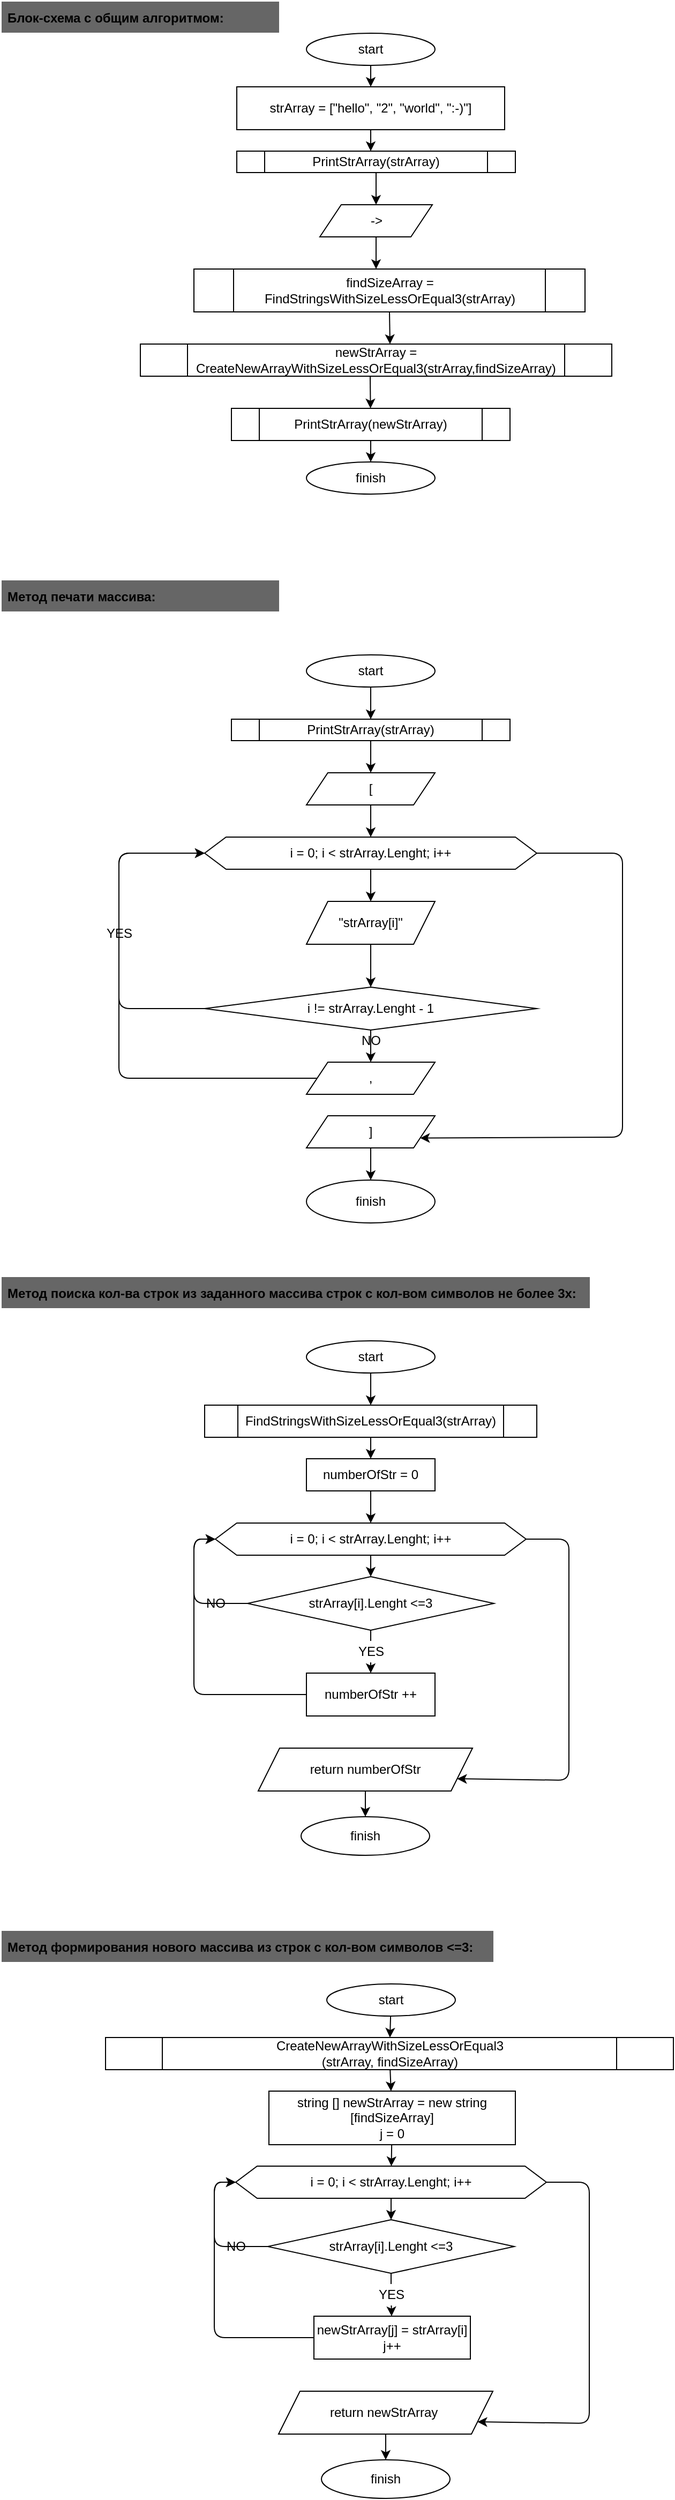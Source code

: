 <mxfile>
    <diagram id="MCp5WXQPiDL-UYBVWl2g" name="Page-1">
        <mxGraphModel dx="1348" dy="729" grid="1" gridSize="10" guides="1" tooltips="1" connect="1" arrows="1" fold="1" page="1" pageScale="1" pageWidth="827" pageHeight="1169" math="0" shadow="0">
            <root>
                <mxCell id="0"/>
                <mxCell id="1" parent="0"/>
                <mxCell id="2" value="" style="edgeStyle=none;html=1;" edge="1" parent="1" source="3" target="9">
                    <mxGeometry relative="1" as="geometry"/>
                </mxCell>
                <mxCell id="3" value="start" style="ellipse;whiteSpace=wrap;html=1;" vertex="1" parent="1">
                    <mxGeometry x="325" y="60" width="120" height="30" as="geometry"/>
                </mxCell>
                <mxCell id="4" value="Блок-схема с общим алгоритмом: " style="text;strokeColor=#FFFFFF;fillColor=#666666;align=left;verticalAlign=middle;spacingLeft=4;spacingRight=4;overflow=hidden;points=[[0,0.5],[1,0.5]];portConstraint=eastwest;rotatable=0;fontStyle=1" vertex="1" parent="1">
                    <mxGeometry x="40" y="30" width="260" height="30" as="geometry"/>
                </mxCell>
                <mxCell id="5" style="edgeStyle=none;html=1;" edge="1" parent="1" source="7">
                    <mxGeometry relative="1" as="geometry">
                        <mxPoint x="390" y="170" as="targetPoint"/>
                    </mxGeometry>
                </mxCell>
                <mxCell id="6" value="" style="edgeStyle=none;html=1;entryX=0.5;entryY=0;entryDx=0;entryDy=0;" edge="1" parent="1" source="7" target="11">
                    <mxGeometry relative="1" as="geometry"/>
                </mxCell>
                <mxCell id="7" value="PrintStrArray(strArray)" style="shape=process;whiteSpace=wrap;html=1;backgroundOutline=1;" vertex="1" parent="1">
                    <mxGeometry x="260" y="170" width="260" height="20" as="geometry"/>
                </mxCell>
                <mxCell id="8" value="" style="edgeStyle=none;html=1;" edge="1" parent="1" source="9">
                    <mxGeometry relative="1" as="geometry">
                        <mxPoint x="385" y="170" as="targetPoint"/>
                    </mxGeometry>
                </mxCell>
                <mxCell id="9" value="&lt;span&gt;strArray = [&quot;hello&quot;, &quot;2&quot;, &quot;world&quot;, &quot;:-)&quot;]&lt;/span&gt;" style="rounded=0;whiteSpace=wrap;html=1;" vertex="1" parent="1">
                    <mxGeometry x="260" y="110" width="250" height="40" as="geometry"/>
                </mxCell>
                <mxCell id="10" value="" style="edgeStyle=none;html=1;" edge="1" parent="1" source="11">
                    <mxGeometry relative="1" as="geometry">
                        <mxPoint x="390" y="280" as="targetPoint"/>
                    </mxGeometry>
                </mxCell>
                <mxCell id="11" value="-&amp;gt;" style="shape=parallelogram;perimeter=parallelogramPerimeter;whiteSpace=wrap;html=1;fixedSize=1;" vertex="1" parent="1">
                    <mxGeometry x="337.5" y="220" width="105" height="30" as="geometry"/>
                </mxCell>
                <mxCell id="12" value="" style="edgeStyle=none;html=1;exitX=0.5;exitY=1;exitDx=0;exitDy=0;" edge="1" parent="1" source="13">
                    <mxGeometry relative="1" as="geometry">
                        <mxPoint x="403" y="350" as="targetPoint"/>
                        <Array as="points">
                            <mxPoint x="403" y="350"/>
                        </Array>
                    </mxGeometry>
                </mxCell>
                <mxCell id="13" value="findSizeArray = FindStringsWithSizeLessOrEqual3(strArray)" style="shape=process;whiteSpace=wrap;html=1;backgroundOutline=1;" vertex="1" parent="1">
                    <mxGeometry x="220" y="280" width="365" height="40" as="geometry"/>
                </mxCell>
                <mxCell id="14" value="newStrArray = CreateNewArrayWithSizeLessOrEqual3(strArray,findSizeArray)" style="shape=process;whiteSpace=wrap;html=1;backgroundOutline=1;" vertex="1" parent="1">
                    <mxGeometry x="170" y="350" width="440" height="30" as="geometry"/>
                </mxCell>
                <mxCell id="15" value="" style="edgeStyle=none;html=1;" edge="1" parent="1" source="16" target="17">
                    <mxGeometry relative="1" as="geometry"/>
                </mxCell>
                <mxCell id="16" value="PrintStrArray(newStrArray)" style="shape=process;whiteSpace=wrap;html=1;backgroundOutline=1;" vertex="1" parent="1">
                    <mxGeometry x="255" y="410" width="260" height="30" as="geometry"/>
                </mxCell>
                <mxCell id="17" value="finish" style="ellipse;whiteSpace=wrap;html=1;" vertex="1" parent="1">
                    <mxGeometry x="325" y="460" width="120" height="30" as="geometry"/>
                </mxCell>
                <mxCell id="18" value="" style="edgeStyle=none;html=1;" edge="1" parent="1">
                    <mxGeometry relative="1" as="geometry">
                        <mxPoint x="384.5" y="380" as="sourcePoint"/>
                        <mxPoint x="384.8" y="410" as="targetPoint"/>
                    </mxGeometry>
                </mxCell>
                <mxCell id="19" value="Метод печати массива:" style="text;strokeColor=#FFFFFF;fillColor=#666666;align=left;verticalAlign=middle;spacingLeft=4;spacingRight=4;overflow=hidden;points=[[0,0.5],[1,0.5]];portConstraint=eastwest;rotatable=0;fontStyle=1" vertex="1" parent="1">
                    <mxGeometry x="40" y="570" width="260" height="30" as="geometry"/>
                </mxCell>
                <mxCell id="20" value="" style="edgeStyle=none;html=1;" edge="1" parent="1" source="21">
                    <mxGeometry relative="1" as="geometry">
                        <mxPoint x="385" y="700" as="targetPoint"/>
                    </mxGeometry>
                </mxCell>
                <mxCell id="21" value="start" style="ellipse;whiteSpace=wrap;html=1;" vertex="1" parent="1">
                    <mxGeometry x="325" y="640" width="120" height="30" as="geometry"/>
                </mxCell>
                <mxCell id="22" value="" style="edgeStyle=none;html=1;" edge="1" parent="1" source="23" target="25">
                    <mxGeometry relative="1" as="geometry"/>
                </mxCell>
                <mxCell id="23" value="PrintStrArray(strArray)" style="shape=process;whiteSpace=wrap;html=1;backgroundOutline=1;" vertex="1" parent="1">
                    <mxGeometry x="255" y="700" width="260" height="20" as="geometry"/>
                </mxCell>
                <mxCell id="24" value="" style="edgeStyle=none;html=1;" edge="1" parent="1" source="25" target="28">
                    <mxGeometry relative="1" as="geometry"/>
                </mxCell>
                <mxCell id="25" value="[" style="shape=parallelogram;perimeter=parallelogramPerimeter;whiteSpace=wrap;html=1;fixedSize=1;" vertex="1" parent="1">
                    <mxGeometry x="325" y="750" width="120" height="30" as="geometry"/>
                </mxCell>
                <mxCell id="26" value="" style="edgeStyle=none;html=1;" edge="1" parent="1" source="28" target="30">
                    <mxGeometry relative="1" as="geometry"/>
                </mxCell>
                <mxCell id="27" style="edgeStyle=none;html=1;exitX=1;exitY=0.5;exitDx=0;exitDy=0;entryX=1;entryY=0.75;entryDx=0;entryDy=0;" edge="1" parent="1" source="28" target="39">
                    <mxGeometry relative="1" as="geometry">
                        <mxPoint x="440" y="1090" as="targetPoint"/>
                        <Array as="points">
                            <mxPoint x="620" y="825"/>
                            <mxPoint x="620" y="1090"/>
                        </Array>
                    </mxGeometry>
                </mxCell>
                <mxCell id="28" value="i = 0; i &amp;lt; strArray.Lenght; i++" style="shape=hexagon;perimeter=hexagonPerimeter2;whiteSpace=wrap;html=1;fixedSize=1;" vertex="1" parent="1">
                    <mxGeometry x="230" y="810" width="310" height="30" as="geometry"/>
                </mxCell>
                <mxCell id="29" value="" style="edgeStyle=none;html=1;" edge="1" parent="1" source="30" target="33">
                    <mxGeometry relative="1" as="geometry"/>
                </mxCell>
                <mxCell id="30" value="&quot;strArray[i]&quot;" style="shape=parallelogram;perimeter=parallelogramPerimeter;whiteSpace=wrap;html=1;fixedSize=1;" vertex="1" parent="1">
                    <mxGeometry x="325" y="870" width="120" height="40" as="geometry"/>
                </mxCell>
                <mxCell id="31" value="" style="edgeStyle=none;html=1;" edge="1" parent="1" source="33" target="35">
                    <mxGeometry relative="1" as="geometry"/>
                </mxCell>
                <mxCell id="32" style="edgeStyle=none;html=1;exitX=0;exitY=0.5;exitDx=0;exitDy=0;entryX=0;entryY=0.5;entryDx=0;entryDy=0;" edge="1" parent="1" source="33" target="28">
                    <mxGeometry relative="1" as="geometry">
                        <Array as="points">
                            <mxPoint x="150" y="970"/>
                            <mxPoint x="150" y="825"/>
                        </Array>
                    </mxGeometry>
                </mxCell>
                <mxCell id="33" value="i != strArray.Lenght - 1" style="rhombus;whiteSpace=wrap;html=1;" vertex="1" parent="1">
                    <mxGeometry x="230" y="950" width="310" height="40" as="geometry"/>
                </mxCell>
                <mxCell id="34" style="edgeStyle=none;html=1;exitX=0;exitY=0.5;exitDx=0;exitDy=0;entryX=0;entryY=0.5;entryDx=0;entryDy=0;" edge="1" parent="1" source="35" target="28">
                    <mxGeometry relative="1" as="geometry">
                        <Array as="points">
                            <mxPoint x="150" y="1035"/>
                            <mxPoint x="150" y="920"/>
                            <mxPoint x="150" y="825"/>
                        </Array>
                    </mxGeometry>
                </mxCell>
                <mxCell id="35" value="," style="shape=parallelogram;perimeter=parallelogramPerimeter;whiteSpace=wrap;html=1;fixedSize=1;" vertex="1" parent="1">
                    <mxGeometry x="325" y="1020" width="120" height="30" as="geometry"/>
                </mxCell>
                <mxCell id="36" value="YES" style="text;html=1;align=center;verticalAlign=middle;resizable=0;points=[];autosize=1;strokeColor=none;fillColor=none;" vertex="1" parent="1">
                    <mxGeometry x="130" y="890" width="40" height="20" as="geometry"/>
                </mxCell>
                <mxCell id="37" value="NO" style="text;html=1;align=center;verticalAlign=middle;resizable=0;points=[];autosize=1;strokeColor=none;fillColor=none;" vertex="1" parent="1">
                    <mxGeometry x="370" y="990" width="30" height="20" as="geometry"/>
                </mxCell>
                <mxCell id="38" value="" style="edgeStyle=none;html=1;" edge="1" parent="1" source="39" target="40">
                    <mxGeometry relative="1" as="geometry"/>
                </mxCell>
                <mxCell id="39" value="]" style="shape=parallelogram;perimeter=parallelogramPerimeter;whiteSpace=wrap;html=1;fixedSize=1;" vertex="1" parent="1">
                    <mxGeometry x="325" y="1070" width="120" height="30" as="geometry"/>
                </mxCell>
                <mxCell id="40" value="finish" style="ellipse;whiteSpace=wrap;html=1;" vertex="1" parent="1">
                    <mxGeometry x="325" y="1130" width="120" height="40" as="geometry"/>
                </mxCell>
                <mxCell id="41" value="Метод поиска кол-ва строк из заданного массива строк с кол-вом символов не более 3х:" style="text;strokeColor=#FFFFFF;fillColor=#666666;align=left;verticalAlign=middle;spacingLeft=4;spacingRight=4;overflow=hidden;points=[[0,0.5],[1,0.5]];portConstraint=eastwest;rotatable=0;fontStyle=1" vertex="1" parent="1">
                    <mxGeometry x="40" y="1220" width="550" height="30" as="geometry"/>
                </mxCell>
                <mxCell id="42" value="" style="edgeStyle=none;html=1;" edge="1" parent="1" source="43" target="45">
                    <mxGeometry relative="1" as="geometry"/>
                </mxCell>
                <mxCell id="43" value="start" style="ellipse;whiteSpace=wrap;html=1;" vertex="1" parent="1">
                    <mxGeometry x="325" y="1280" width="120" height="30" as="geometry"/>
                </mxCell>
                <mxCell id="44" value="" style="edgeStyle=none;html=1;" edge="1" parent="1" source="45" target="47">
                    <mxGeometry relative="1" as="geometry"/>
                </mxCell>
                <mxCell id="45" value="&lt;span&gt;FindStringsWithSizeLessOrEqual3(strArray)&lt;/span&gt;" style="shape=process;whiteSpace=wrap;html=1;backgroundOutline=1;" vertex="1" parent="1">
                    <mxGeometry x="230" y="1340" width="310" height="30" as="geometry"/>
                </mxCell>
                <mxCell id="46" value="" style="edgeStyle=none;html=1;" edge="1" parent="1" source="47" target="50">
                    <mxGeometry relative="1" as="geometry"/>
                </mxCell>
                <mxCell id="47" value="numberOfStr = 0" style="whiteSpace=wrap;html=1;" vertex="1" parent="1">
                    <mxGeometry x="325" y="1390" width="120" height="30" as="geometry"/>
                </mxCell>
                <mxCell id="48" value="" style="edgeStyle=none;html=1;" edge="1" parent="1" source="50" target="53">
                    <mxGeometry relative="1" as="geometry"/>
                </mxCell>
                <mxCell id="49" style="edgeStyle=none;html=1;exitX=1;exitY=0.5;exitDx=0;exitDy=0;entryX=1;entryY=0.75;entryDx=0;entryDy=0;" edge="1" parent="1" source="50" target="60">
                    <mxGeometry relative="1" as="geometry">
                        <Array as="points">
                            <mxPoint x="570" y="1465"/>
                            <mxPoint x="570" y="1690"/>
                        </Array>
                    </mxGeometry>
                </mxCell>
                <mxCell id="50" value="&lt;span&gt;i = 0; i &amp;lt; strArray.Lenght; i++&lt;/span&gt;" style="shape=hexagon;perimeter=hexagonPerimeter2;whiteSpace=wrap;html=1;fixedSize=1;" vertex="1" parent="1">
                    <mxGeometry x="240" y="1450" width="290" height="30" as="geometry"/>
                </mxCell>
                <mxCell id="51" value="" style="edgeStyle=none;html=1;startArrow=none;" edge="1" parent="1" source="56" target="55">
                    <mxGeometry relative="1" as="geometry"/>
                </mxCell>
                <mxCell id="52" style="edgeStyle=none;html=1;entryX=0;entryY=0.5;entryDx=0;entryDy=0;exitX=0;exitY=0.5;exitDx=0;exitDy=0;" edge="1" parent="1" source="53" target="50">
                    <mxGeometry relative="1" as="geometry">
                        <Array as="points">
                            <mxPoint x="220" y="1525"/>
                            <mxPoint x="220" y="1465"/>
                        </Array>
                    </mxGeometry>
                </mxCell>
                <mxCell id="53" value="strArray[i].Lenght &amp;lt;=3" style="rhombus;whiteSpace=wrap;html=1;" vertex="1" parent="1">
                    <mxGeometry x="270" y="1500" width="230" height="50" as="geometry"/>
                </mxCell>
                <mxCell id="54" style="edgeStyle=none;html=1;entryX=0;entryY=0.5;entryDx=0;entryDy=0;" edge="1" parent="1" source="55" target="50">
                    <mxGeometry relative="1" as="geometry">
                        <Array as="points">
                            <mxPoint x="220" y="1610"/>
                            <mxPoint x="220" y="1465"/>
                        </Array>
                    </mxGeometry>
                </mxCell>
                <mxCell id="55" value="&lt;span&gt;numberOfStr ++&lt;/span&gt;" style="whiteSpace=wrap;html=1;" vertex="1" parent="1">
                    <mxGeometry x="325" y="1590" width="120" height="40" as="geometry"/>
                </mxCell>
                <mxCell id="56" value="YES" style="text;html=1;align=center;verticalAlign=middle;resizable=0;points=[];autosize=1;strokeColor=none;fillColor=none;" vertex="1" parent="1">
                    <mxGeometry x="365" y="1560" width="40" height="20" as="geometry"/>
                </mxCell>
                <mxCell id="57" value="" style="edgeStyle=none;html=1;endArrow=none;" edge="1" parent="1" source="53" target="56">
                    <mxGeometry relative="1" as="geometry">
                        <mxPoint x="385" y="1550" as="sourcePoint"/>
                        <mxPoint x="385" y="1590" as="targetPoint"/>
                    </mxGeometry>
                </mxCell>
                <mxCell id="58" value="NO" style="text;html=1;align=center;verticalAlign=middle;resizable=0;points=[];autosize=1;strokeColor=none;fillColor=none;" vertex="1" parent="1">
                    <mxGeometry x="225" y="1515" width="30" height="20" as="geometry"/>
                </mxCell>
                <mxCell id="59" value="" style="edgeStyle=none;html=1;" edge="1" parent="1" source="60" target="61">
                    <mxGeometry relative="1" as="geometry"/>
                </mxCell>
                <mxCell id="60" value="return numberOfStr" style="shape=parallelogram;perimeter=parallelogramPerimeter;whiteSpace=wrap;html=1;fixedSize=1;" vertex="1" parent="1">
                    <mxGeometry x="280" y="1660" width="200" height="40" as="geometry"/>
                </mxCell>
                <mxCell id="61" value="finish" style="ellipse;whiteSpace=wrap;html=1;" vertex="1" parent="1">
                    <mxGeometry x="320" y="1724" width="120" height="36" as="geometry"/>
                </mxCell>
                <mxCell id="62" value="Метод формирования нового массива из строк с кол-вом символов &lt;=3: " style="text;strokeColor=#FFFFFF;fillColor=#666666;align=left;verticalAlign=middle;spacingLeft=4;spacingRight=4;overflow=hidden;points=[[0,0.5],[1,0.5]];portConstraint=eastwest;rotatable=0;fontStyle=1" vertex="1" parent="1">
                    <mxGeometry x="40" y="1830" width="460" height="30" as="geometry"/>
                </mxCell>
                <mxCell id="63" value="" style="edgeStyle=none;html=1;" edge="1" parent="1" source="64" target="66">
                    <mxGeometry relative="1" as="geometry"/>
                </mxCell>
                <mxCell id="64" value="start" style="ellipse;whiteSpace=wrap;html=1;" vertex="1" parent="1">
                    <mxGeometry x="344" y="1880" width="120" height="30" as="geometry"/>
                </mxCell>
                <mxCell id="65" value="" style="edgeStyle=none;html=1;" edge="1" parent="1" source="66" target="68">
                    <mxGeometry relative="1" as="geometry"/>
                </mxCell>
                <mxCell id="66" value="CreateNewArrayWithSizeLessOrEqual3&lt;br&gt;(strArray, findSizeArray)" style="shape=process;whiteSpace=wrap;html=1;backgroundOutline=1;" vertex="1" parent="1">
                    <mxGeometry x="137.5" y="1930" width="530" height="30" as="geometry"/>
                </mxCell>
                <mxCell id="67" value="" style="edgeStyle=none;html=1;" edge="1" parent="1" source="68" target="71">
                    <mxGeometry relative="1" as="geometry"/>
                </mxCell>
                <mxCell id="68" value="string [] newStrArray = new string [findSizeArray]&lt;br&gt;j = 0" style="whiteSpace=wrap;html=1;" vertex="1" parent="1">
                    <mxGeometry x="290" y="1980" width="230" height="50" as="geometry"/>
                </mxCell>
                <mxCell id="69" value="" style="edgeStyle=none;html=1;" edge="1" parent="1" source="71" target="74">
                    <mxGeometry relative="1" as="geometry"/>
                </mxCell>
                <mxCell id="70" style="edgeStyle=none;html=1;exitX=1;exitY=0.5;exitDx=0;exitDy=0;entryX=1;entryY=0.75;entryDx=0;entryDy=0;" edge="1" parent="1" source="71" target="81">
                    <mxGeometry relative="1" as="geometry">
                        <Array as="points">
                            <mxPoint x="589" y="2065"/>
                            <mxPoint x="589" y="2290"/>
                        </Array>
                    </mxGeometry>
                </mxCell>
                <mxCell id="71" value="&lt;span&gt;i = 0; i &amp;lt; strArray.Lenght; i++&lt;/span&gt;" style="shape=hexagon;perimeter=hexagonPerimeter2;whiteSpace=wrap;html=1;fixedSize=1;" vertex="1" parent="1">
                    <mxGeometry x="259" y="2050" width="290" height="30" as="geometry"/>
                </mxCell>
                <mxCell id="72" value="" style="edgeStyle=none;html=1;startArrow=none;" edge="1" parent="1" source="77" target="76">
                    <mxGeometry relative="1" as="geometry"/>
                </mxCell>
                <mxCell id="73" style="edgeStyle=none;html=1;entryX=0;entryY=0.5;entryDx=0;entryDy=0;exitX=0;exitY=0.5;exitDx=0;exitDy=0;" edge="1" parent="1" source="74" target="71">
                    <mxGeometry relative="1" as="geometry">
                        <Array as="points">
                            <mxPoint x="239" y="2125"/>
                            <mxPoint x="239" y="2065"/>
                        </Array>
                    </mxGeometry>
                </mxCell>
                <mxCell id="74" value="strArray[i].Lenght &amp;lt;=3" style="rhombus;whiteSpace=wrap;html=1;" vertex="1" parent="1">
                    <mxGeometry x="289" y="2100" width="230" height="50" as="geometry"/>
                </mxCell>
                <mxCell id="75" style="edgeStyle=none;html=1;entryX=0;entryY=0.5;entryDx=0;entryDy=0;" edge="1" parent="1" source="76" target="71">
                    <mxGeometry relative="1" as="geometry">
                        <Array as="points">
                            <mxPoint x="239" y="2210"/>
                            <mxPoint x="239" y="2065"/>
                        </Array>
                    </mxGeometry>
                </mxCell>
                <mxCell id="76" value="newStrArray[j] = strArray[i]&lt;br&gt;j++" style="whiteSpace=wrap;html=1;" vertex="1" parent="1">
                    <mxGeometry x="332" y="2190" width="146" height="40" as="geometry"/>
                </mxCell>
                <mxCell id="77" value="YES" style="text;html=1;align=center;verticalAlign=middle;resizable=0;points=[];autosize=1;strokeColor=none;fillColor=none;" vertex="1" parent="1">
                    <mxGeometry x="384" y="2160" width="40" height="20" as="geometry"/>
                </mxCell>
                <mxCell id="78" value="" style="edgeStyle=none;html=1;endArrow=none;" edge="1" parent="1" source="74" target="77">
                    <mxGeometry relative="1" as="geometry">
                        <mxPoint x="404" y="2150" as="sourcePoint"/>
                        <mxPoint x="404" y="2190" as="targetPoint"/>
                    </mxGeometry>
                </mxCell>
                <mxCell id="79" value="NO" style="text;html=1;align=center;verticalAlign=middle;resizable=0;points=[];autosize=1;strokeColor=none;fillColor=none;" vertex="1" parent="1">
                    <mxGeometry x="244" y="2115" width="30" height="20" as="geometry"/>
                </mxCell>
                <mxCell id="80" value="" style="edgeStyle=none;html=1;" edge="1" parent="1" source="81" target="82">
                    <mxGeometry relative="1" as="geometry"/>
                </mxCell>
                <mxCell id="81" value="return newStrArray&amp;nbsp;" style="shape=parallelogram;perimeter=parallelogramPerimeter;whiteSpace=wrap;html=1;fixedSize=1;" vertex="1" parent="1">
                    <mxGeometry x="299" y="2260" width="200" height="40" as="geometry"/>
                </mxCell>
                <mxCell id="82" value="finish" style="ellipse;whiteSpace=wrap;html=1;" vertex="1" parent="1">
                    <mxGeometry x="339" y="2324" width="120" height="36" as="geometry"/>
                </mxCell>
            </root>
        </mxGraphModel>
    </diagram>
</mxfile>